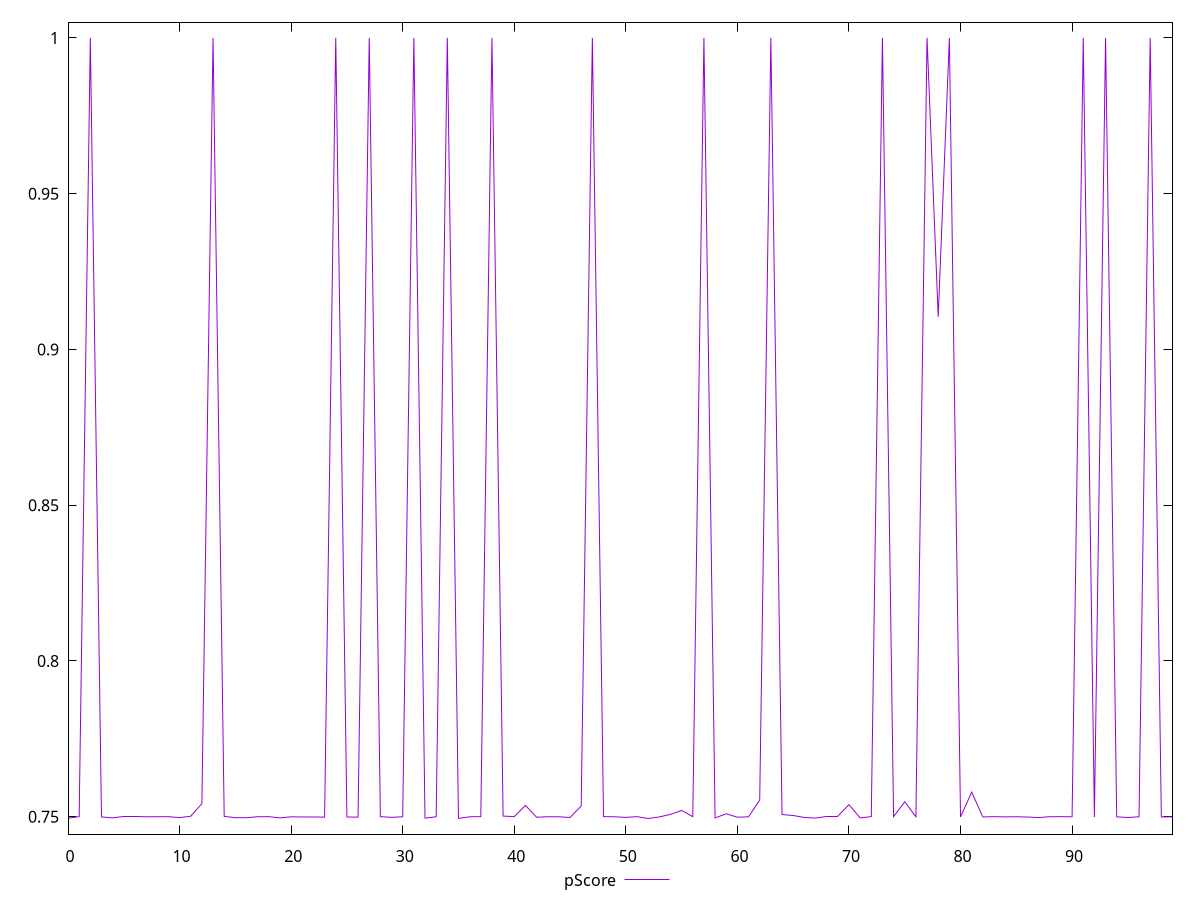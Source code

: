 reset

$pScore <<EOF
0 0.7494977777777778
1 0.749991111111111
2 1
3 0.7499144444444444
4 0.7496122222222222
5 0.7499588888888888
6 0.7499588888888888
7 0.7499644444444444
8 0.7499744444444445
9 0.7499833333333333
10 0.7497066666666666
11 0.7501391665140787
12 0.7541716663042703
13 1
14 0.7500941665967306
15 0.7496633333333333
16 0.7496522222222223
17 0.7499744444444445
18 0.75
19 0.7495922222222222
20 0.7499522222222222
21 0.7498877777777778
22 0.7498922222222222
23 0.7498444444444444
24 1
25 0.7498733333333333
26 0.74986
27 1
28 0.75
29 0.7497811111111111
30 0.7499677777777778
31 1
32 0.7495188888888888
33 0.7499722222222223
34 1
35 0.7494355555555555
36 0.7499655555555556
37 0.75
38 1
39 0.7501908326148987
40 0.75
41 0.7536299999554952
42 0.7498244444444444
43 0.7499755555555556
44 0.74997
45 0.7497244444444444
46 0.7534400002161662
47 1
48 0.75
49 0.7499588888888888
50 0.7497755555555555
51 0.75
52 0.7494011111111111
53 0.7499144444444444
54 0.7507191665967305
55 0.7520050009091694
56 0.75
57 1
58 0.7495911111111111
59 0.7509208337465922
60 0.7498222222222223
61 0.7499455555555555
62 0.7553308335940043
63 1
64 0.7506866669654846
65 0.7503691657384237
66 0.7497466666666667
67 0.7495511111111112
68 0.75
69 0.75
70 0.7538583326339722
71 0.7495911111111111
72 0.75
73 1
74 0.75
75 0.7547633330027262
76 0.7499555555555556
77 1
78 0.9104624994595846
79 1
80 0.7499011111111111
81 0.7578874993324279
82 0.7499033333333334
83 0.75
84 0.7499211111111111
85 0.7499677777777778
86 0.7498811111111111
87 0.7497055555555556
88 0.7499822222222222
89 0.75
90 0.7499433333333333
91 1
92 0.7498988888888889
93 1
94 0.7499322222222222
95 0.7497277777777778
96 0.7499566666666667
97 1
98 0.7499088888888888
99 0.7499444444444444
EOF

set key outside below
set xrange [0:99]
set yrange [0.7443891333333333:1.0050119777777777]
set trange [0.7443891333333333:1.0050119777777777]
set terminal svg size 640, 500 enhanced background rgb 'white'
set output "reports/report_00032_2021-02-25T10-28-15.087Z/uses-rel-preconnect/samples/astro/pScore/values.svg"

plot $pScore title "pScore" with line

reset

